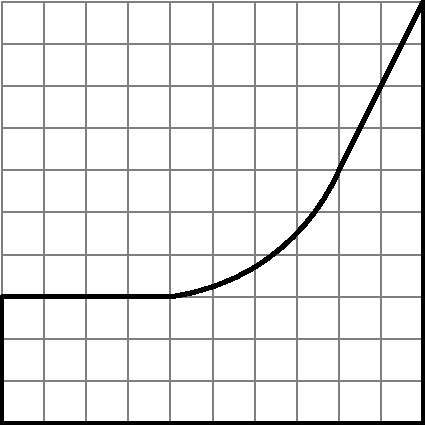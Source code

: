 import graph;

pen grid_p = gray+linewidth(.5);
pen shape_p = black+linewidth(2);
pen thinner_p = black+linewidth(.5);
defaultpen(shape_p);

string absentticks(real x) {
  return "";
}

void prepgrid(int n) {
  defaultpen(shape_p);
  erase();
  size(7.5cm,0);
  scale(true);
  xlimits(-n,n);
  ylimits(-n,n);
  xaxis(BottomTop,RightTicks(ticklabel=absentticks,Step=1,extend=true,pTick=grid_p),p=grid_p);
  yaxis(LeftRight,RightTicks(ticklabel=absentticks,Step=1,extend=true,pTick=grid_p),p=grid_p);
}

void preprealgrid(int n) {
  defaultpen(thinner_p);
  erase();
  unitsize(.25cm);
  //scale(true);
  xlimits(-n,n);
  ylimits(-n,n);
  xaxis(BottomTop,RightTicks(ticklabel=absentticks,Step=1,extend=true,pTick=grid_p),p=grid_p);
  yaxis(LeftRight,RightTicks(ticklabel=absentticks,Step=1,extend=true,pTick=grid_p),p=grid_p);
}

void myship(string suffix) {
  shipout(outprefix()+"_"+suffix);
}

// prepgrid(5);
// draw(circle((0,0),5));
// myship("disc05");

// prepgrid(10);
// draw(circle((0,0),10));
// myship("disc10");

// prepgrid(5);
// draw((-4,-4)--(4,-3)--(2,4)--cycle);
// myship("triangle1");

// prepgrid(6);
// draw((-4,-3)..(3,-1)..(0,5)..(-1,3)..cycle);
// myship("blob1");

// prepgrid(6);
// path basic = 2.5*dir(0)..4.5*dir(36);
// path composite = basic;
// for(int angle = 72; angle < 360; angle += 72) {
//   composite = composite..(rotate(angle)*basic);
// }
// composite=composite..cycle;
// draw(composite);
// myship("star1");

// prepgrid(6);
// draw((-5,-4)--(2,-5)--(4,5)--(-1,-1)--cycle);
// myship("quadrilaterial1");

// prepgrid(5);
// draw((-4,4)--(1,4)--(4,2)--(1,0)--(-1,0)--(-1,-4)--(-4,-4)--cycle);
// myship("P");

prepgrid(5);
draw((-5,-2)--(-1,-2)..(1,-1.3)..(3,1)--(5,5)--(5,-5)--(-5,-5)--cycle);
myship("graph1");

// for(int r=1; r<10; ++r) {
//   preprealgrid(r);
//   dot((0,0));
//   draw(circle((0,0),r));
//   myship("scaleddisc0"+format("%i",r));
// }
